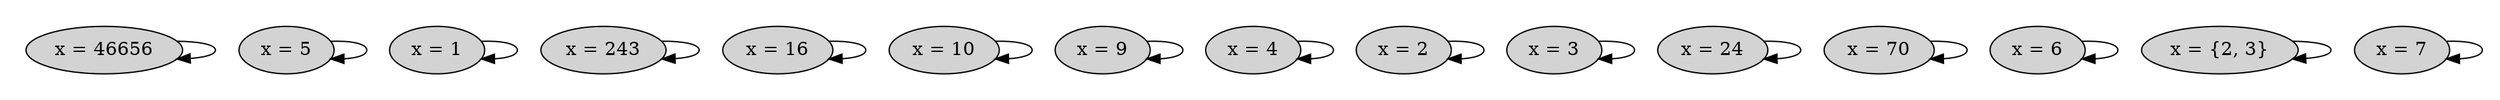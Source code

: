 strict digraph DiskGraph {
nodesep=0.35;
subgraph cluster_graph {
color="white";
-8178219181039606634 [label="x = 7",style = filled]
7370575430079608434 [label="x = {2, 3}",style = filled]
6329252015968950060 [label="x = 6",style = filled]
-6315386771549824488 [label="x = 70",style = filled]
-1373114418567993226 [label="x = 24",style = filled]
7158667421841284535 [label="x = 3",style = filled]
-5039642576729477619 [label="x = 2",style = filled]
-7132380105738314465 [label="x = 4",style = filled]
740240026893633665 [label="x = 9",style = filled]
1855569396714172680 [label="x = 10",style = filled]
5710123397395560307 [label="x = 16",style = filled]
6599696089129718395 [label="x = 243",style = filled]
-6230161439325923452 [label="x = 1",style = filled]
4923445692854152869 [label="x = 5",style = filled]
1626912067271191492 [label="x = 46656",style = filled]
-8178219181039606634 -> -8178219181039606634 [label="",color="black",fontcolor="black"];
7370575430079608434 -> 7370575430079608434 [label="",color="black",fontcolor="black"];
6329252015968950060 -> 6329252015968950060 [label="",color="black",fontcolor="black"];
-6315386771549824488 -> -6315386771549824488 [label="",color="black",fontcolor="black"];
-1373114418567993226 -> -1373114418567993226 [label="",color="black",fontcolor="black"];
7158667421841284535 -> 7158667421841284535 [label="",color="black",fontcolor="black"];
-5039642576729477619 -> -5039642576729477619 [label="",color="black",fontcolor="black"];
-7132380105738314465 -> -7132380105738314465 [label="",color="black",fontcolor="black"];
740240026893633665 -> 740240026893633665 [label="",color="black",fontcolor="black"];
1855569396714172680 -> 1855569396714172680 [label="",color="black",fontcolor="black"];
5710123397395560307 -> 5710123397395560307 [label="",color="black",fontcolor="black"];
6599696089129718395 -> 6599696089129718395 [label="",color="black",fontcolor="black"];
-6230161439325923452 -> -6230161439325923452 [label="",color="black",fontcolor="black"];
4923445692854152869 -> 4923445692854152869 [label="",color="black",fontcolor="black"];
1626912067271191492 -> 1626912067271191492 [label="",color="black",fontcolor="black"];
{rank = same; -6315386771549824488;740240026893633665;-6230161439325923452;-7132380105738314465;7370575430079608434;4923445692854152869;1626912067271191492;6599696089129718395;-8178219181039606634;6329252015968950060;-1373114418567993226;7158667421841284535;1855569396714172680;5710123397395560307;-5039642576729477619;}
}
}